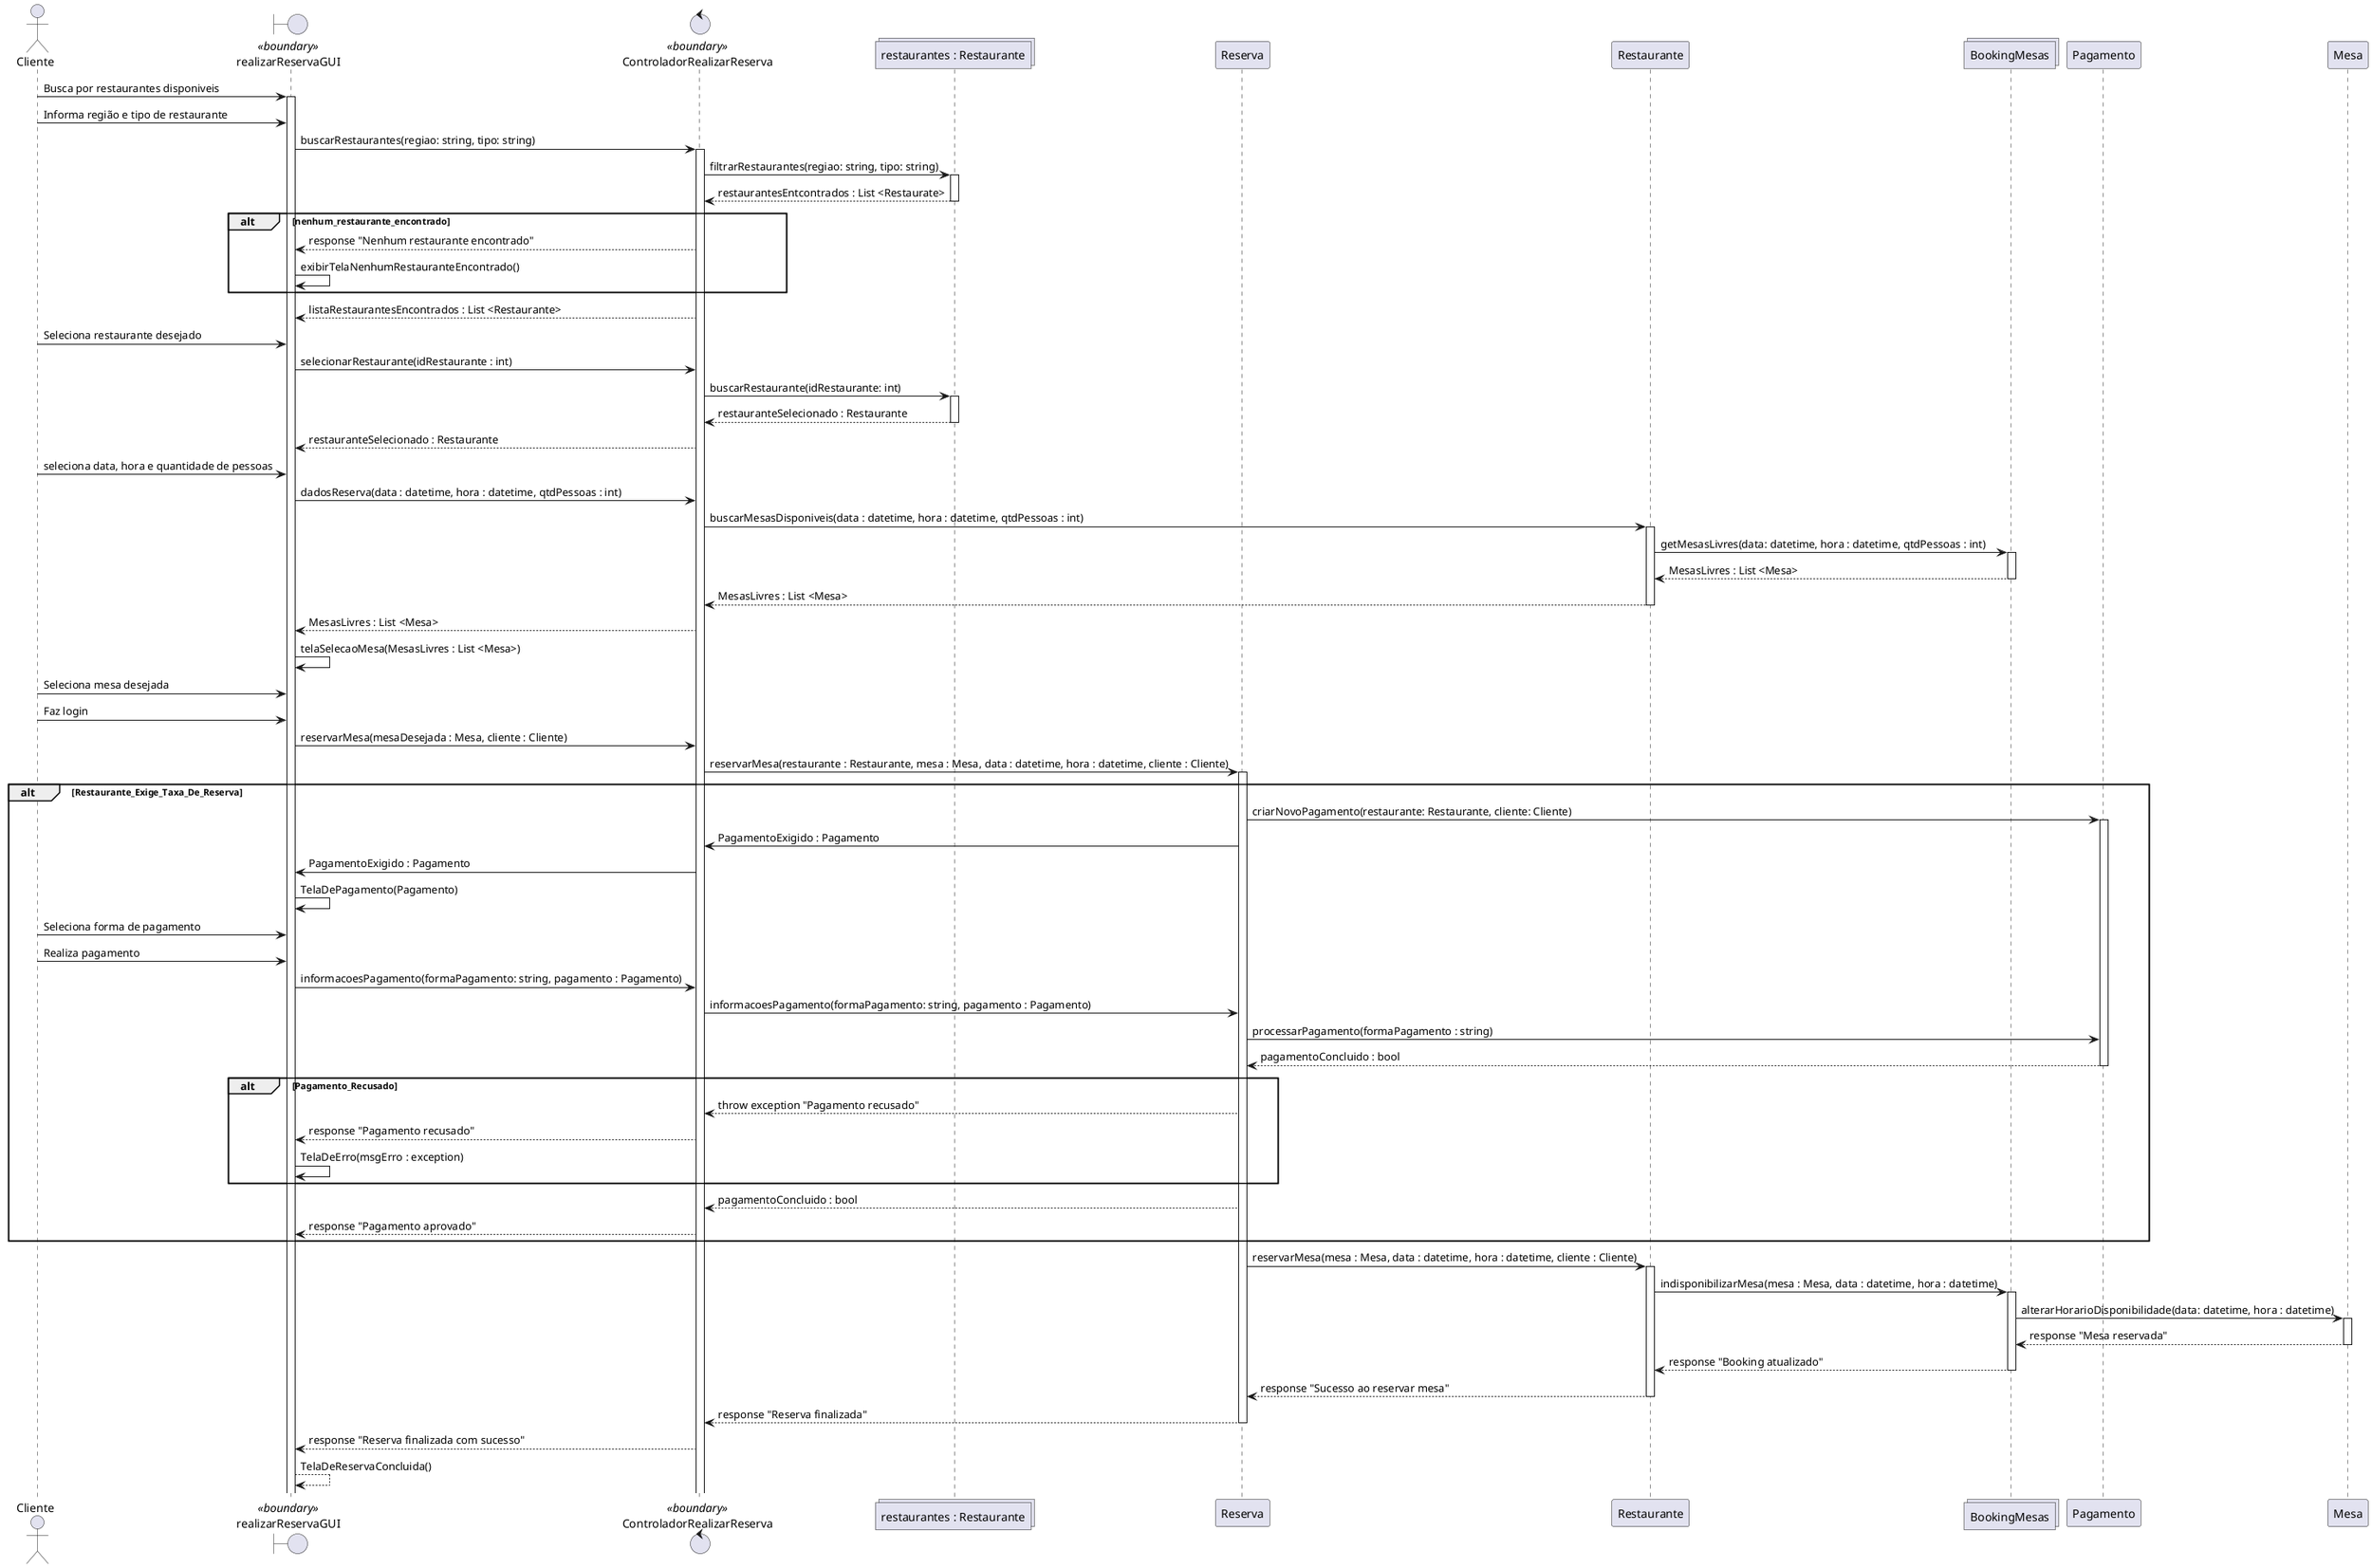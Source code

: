@startuml

    actor Cliente as ator_cliente
    boundary realizarReservaGUI as fronteira <<boundary>>
    control ControladorRealizarReserva as controller <<boundary>>
    collections "restaurantes : Restaurante" as list_restaurante
    participant Reserva
    participant Restaurante
    collections "BookingMesas" as book
    participant Pagamento    
    participant Mesa

    ator_cliente -> fronteira : Busca por restaurantes disponiveis
    activate fronteira
    ator_cliente -> fronteira : Informa região e tipo de restaurante
    
    fronteira -> controller : buscarRestaurantes(regiao: string, tipo: string)
    activate controller
    controller -> list_restaurante : filtrarRestaurantes(regiao: string, tipo: string)
    activate list_restaurante
    list_restaurante --> controller : restaurantesEntcontrados : List <Restaurate>
    deactivate list_restaurante

    alt nenhum_restaurante_encontrado
        controller --> fronteira : response "Nenhum restaurante encontrado"
        fronteira -> fronteira : exibirTelaNenhumRestauranteEncontrado()
    end

    controller --> fronteira : listaRestaurantesEncontrados : List <Restaurante>
    ator_cliente -> fronteira : Seleciona restaurante desejado
    fronteira -> controller : selecionarRestaurante(idRestaurante : int)
    controller -> list_restaurante : buscarRestaurante(idRestaurante: int)
    activate list_restaurante
    list_restaurante --> controller : restauranteSelecionado : Restaurante
    deactivate list_restaurante
    controller --> fronteira : restauranteSelecionado : Restaurante
    ator_cliente -> fronteira : seleciona data, hora e quantidade de pessoas
    fronteira -> controller : dadosReserva(data : datetime, hora : datetime, qtdPessoas : int)
    controller -> Restaurante : buscarMesasDisponiveis(data : datetime, hora : datetime, qtdPessoas : int)
    activate Restaurante
    Restaurante -> book : getMesasLivres(data: datetime, hora : datetime, qtdPessoas : int)
    activate book
    book --> Restaurante : MesasLivres : List <Mesa>
    deactivate book
    Restaurante --> controller : MesasLivres : List <Mesa>
    deactivate Restaurante
    controller --> fronteira : MesasLivres : List <Mesa>
    fronteira -> fronteira : telaSelecaoMesa(MesasLivres : List <Mesa>)
    ator_cliente -> fronteira : Seleciona mesa desejada
    ator_cliente -> fronteira : Faz login
    fronteira -> controller : reservarMesa(mesaDesejada : Mesa, cliente : Cliente)
    controller -> Reserva : reservarMesa(restaurante : Restaurante, mesa : Mesa, data : datetime, hora : datetime, cliente : Cliente)
    activate Reserva
    alt Restaurante_Exige_Taxa_De_Reserva
        Reserva -> Pagamento : criarNovoPagamento(restaurante: Restaurante, cliente: Cliente)
        activate Pagamento
        Reserva -> controller : PagamentoExigido : Pagamento
        controller -> fronteira : PagamentoExigido : Pagamento
        fronteira -> fronteira : TelaDePagamento(Pagamento)
        ator_cliente -> fronteira : Seleciona forma de pagamento
        ator_cliente -> fronteira : Realiza pagamento
        fronteira -> controller : informacoesPagamento(formaPagamento: string, pagamento : Pagamento)
        controller -> Reserva : informacoesPagamento(formaPagamento: string, pagamento : Pagamento)
        Reserva -> Pagamento : processarPagamento(formaPagamento : string)
        Pagamento --> Reserva : pagamentoConcluido : bool
        deactivate Pagamento
        alt Pagamento_Recusado
            Reserva --> controller : throw exception "Pagamento recusado"
            controller --> fronteira : response "Pagamento recusado"
            fronteira -> fronteira : TelaDeErro(msgErro : exception)
        end
        Reserva --> controller : pagamentoConcluido : bool
        controller --> fronteira : response "Pagamento aprovado" 
    end
    Reserva -> Restaurante : reservarMesa(mesa : Mesa, data : datetime, hora : datetime, cliente : Cliente)
    activate Restaurante
    Restaurante -> book : indisponibilizarMesa(mesa : Mesa, data : datetime, hora : datetime)
    activate book
    book -> Mesa : alterarHorarioDisponibilidade(data: datetime, hora : datetime)
    activate Mesa
    Mesa --> book : response "Mesa reservada"
    deactivate Mesa
    book --> Restaurante : response "Booking atualizado"
    deactivate book
    Restaurante --> Reserva : response "Sucesso ao reservar mesa"
    deactivate Restaurante
    Reserva --> controller : response "Reserva finalizada"
    deactivate Reserva
    controller --> fronteira : response "Reserva finalizada com sucesso"
    fronteira --> fronteira : TelaDeReservaConcluida()

@enduml
